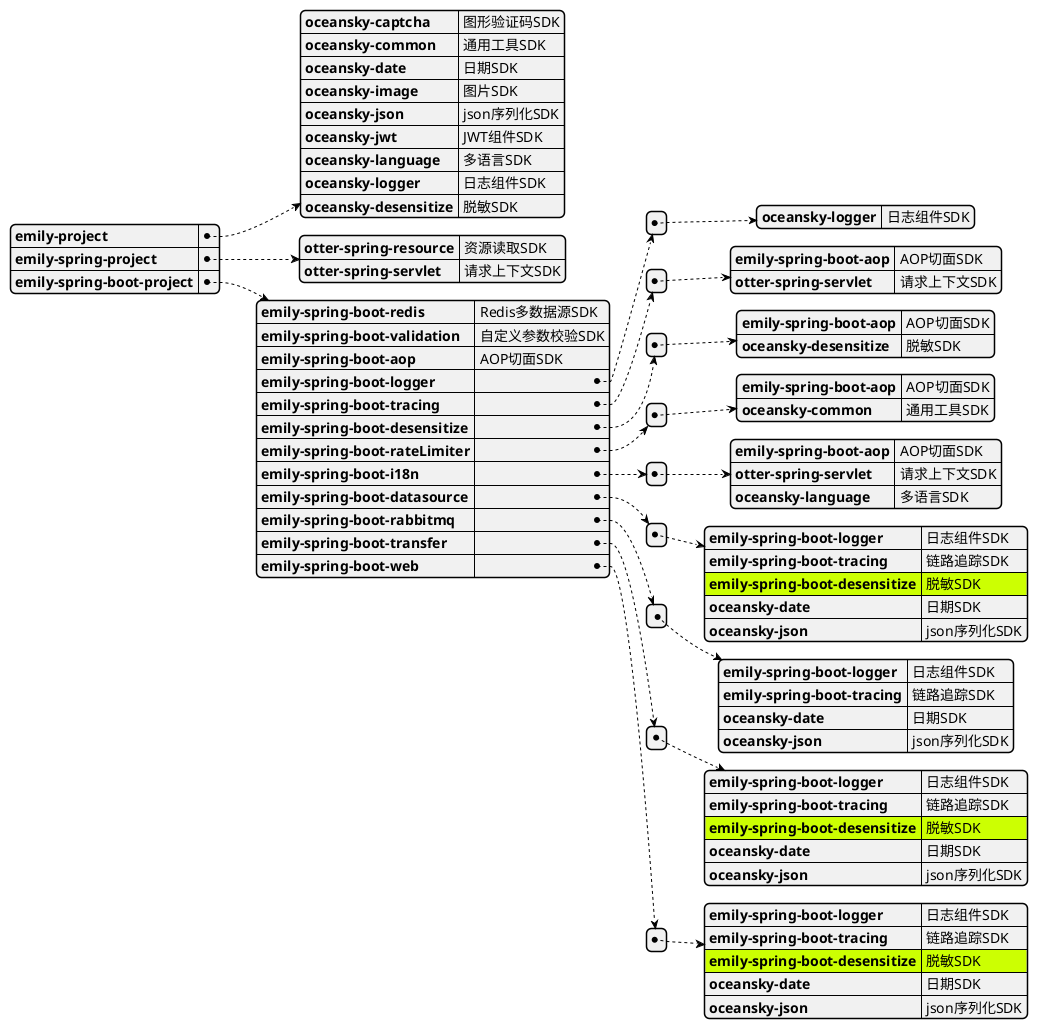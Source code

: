 @startjson
#highlight "emily-spring-boot-project" / "emily-spring-boot-datasource" / "0" /"emily-spring-boot-desensitize"
#highlight "emily-spring-boot-project" / "emily-spring-boot-transfer" / "0" /"emily-spring-boot-desensitize"
#highlight "emily-spring-boot-project" / "emily-spring-boot-web" / "0" /"emily-spring-boot-desensitize"
{
"emily-project":
  {
  "oceansky-captcha": "图形验证码SDK",
  "oceansky-common": "通用工具SDK",
  "oceansky-date": "日期SDK",
  "oceansky-image": "图片SDK",
  "oceansky-json": "json序列化SDK",
  "oceansky-jwt": "JWT组件SDK",
  "oceansky-language": "多语言SDK",
  "oceansky-logger":"日志组件SDK",
  "oceansky-desensitize":"脱敏SDK"
  },
"emily-spring-project":
 {
 "otter-spring-resource": "资源读取SDK",
 "otter-spring-servlet":"请求上下文SDK"
 },
"emily-spring-boot-project":
  {
  "emily-spring-boot-redis": "Redis多数据源SDK",
  "emily-spring-boot-validation": "自定义参数校验SDK",
  "emily-spring-boot-aop": "AOP切面SDK",
  "emily-spring-boot-logger": [{
        "oceansky-logger":"日志组件SDK"
  }],
  "emily-spring-boot-tracing": [{
        "emily-spring-boot-aop":"AOP切面SDK",
        "otter-spring-servlet":"请求上下文SDK"
  }],
  "emily-spring-boot-desensitize": [{
        "emily-spring-boot-aop":"AOP切面SDK",
        "oceansky-desensitize":"脱敏SDK"
  }],
  "emily-spring-boot-rateLimiter": [{
        "emily-spring-boot-aop":"AOP切面SDK",
        "oceansky-common":"通用工具SDK"
  }],
  "emily-spring-boot-i18n": [{
        "emily-spring-boot-aop":"AOP切面SDK",
        "otter-spring-servlet":"请求上下文SDK",
        "oceansky-language":"多语言SDK"
  }],
  "emily-spring-boot-datasource": [{
        "emily-spring-boot-logger":"日志组件SDK",
        "emily-spring-boot-tracing":"链路追踪SDK",
        "emily-spring-boot-desensitize":"脱敏SDK",
        "oceansky-date":"日期SDK",
        "oceansky-json":"json序列化SDK"
  }],
  "emily-spring-boot-rabbitmq": [{
        "emily-spring-boot-logger":"日志组件SDK",
        "emily-spring-boot-tracing":"链路追踪SDK",
        "oceansky-date":"日期SDK",
        "oceansky-json":"json序列化SDK"
  }],
  "emily-spring-boot-transfer": [{
          "emily-spring-boot-logger":"日志组件SDK",
          "emily-spring-boot-tracing":"链路追踪SDK",
          "emily-spring-boot-desensitize":"脱敏SDK",
          "oceansky-date":"日期SDK",
          "oceansky-json":"json序列化SDK"
  }],
  "emily-spring-boot-web": [{
           "emily-spring-boot-logger":"日志组件SDK",
           "emily-spring-boot-tracing":"链路追踪SDK",
           "emily-spring-boot-desensitize":"脱敏SDK",
           "oceansky-date":"日期SDK",
           "oceansky-json":"json序列化SDK"
  }]
  }
}
@endjson